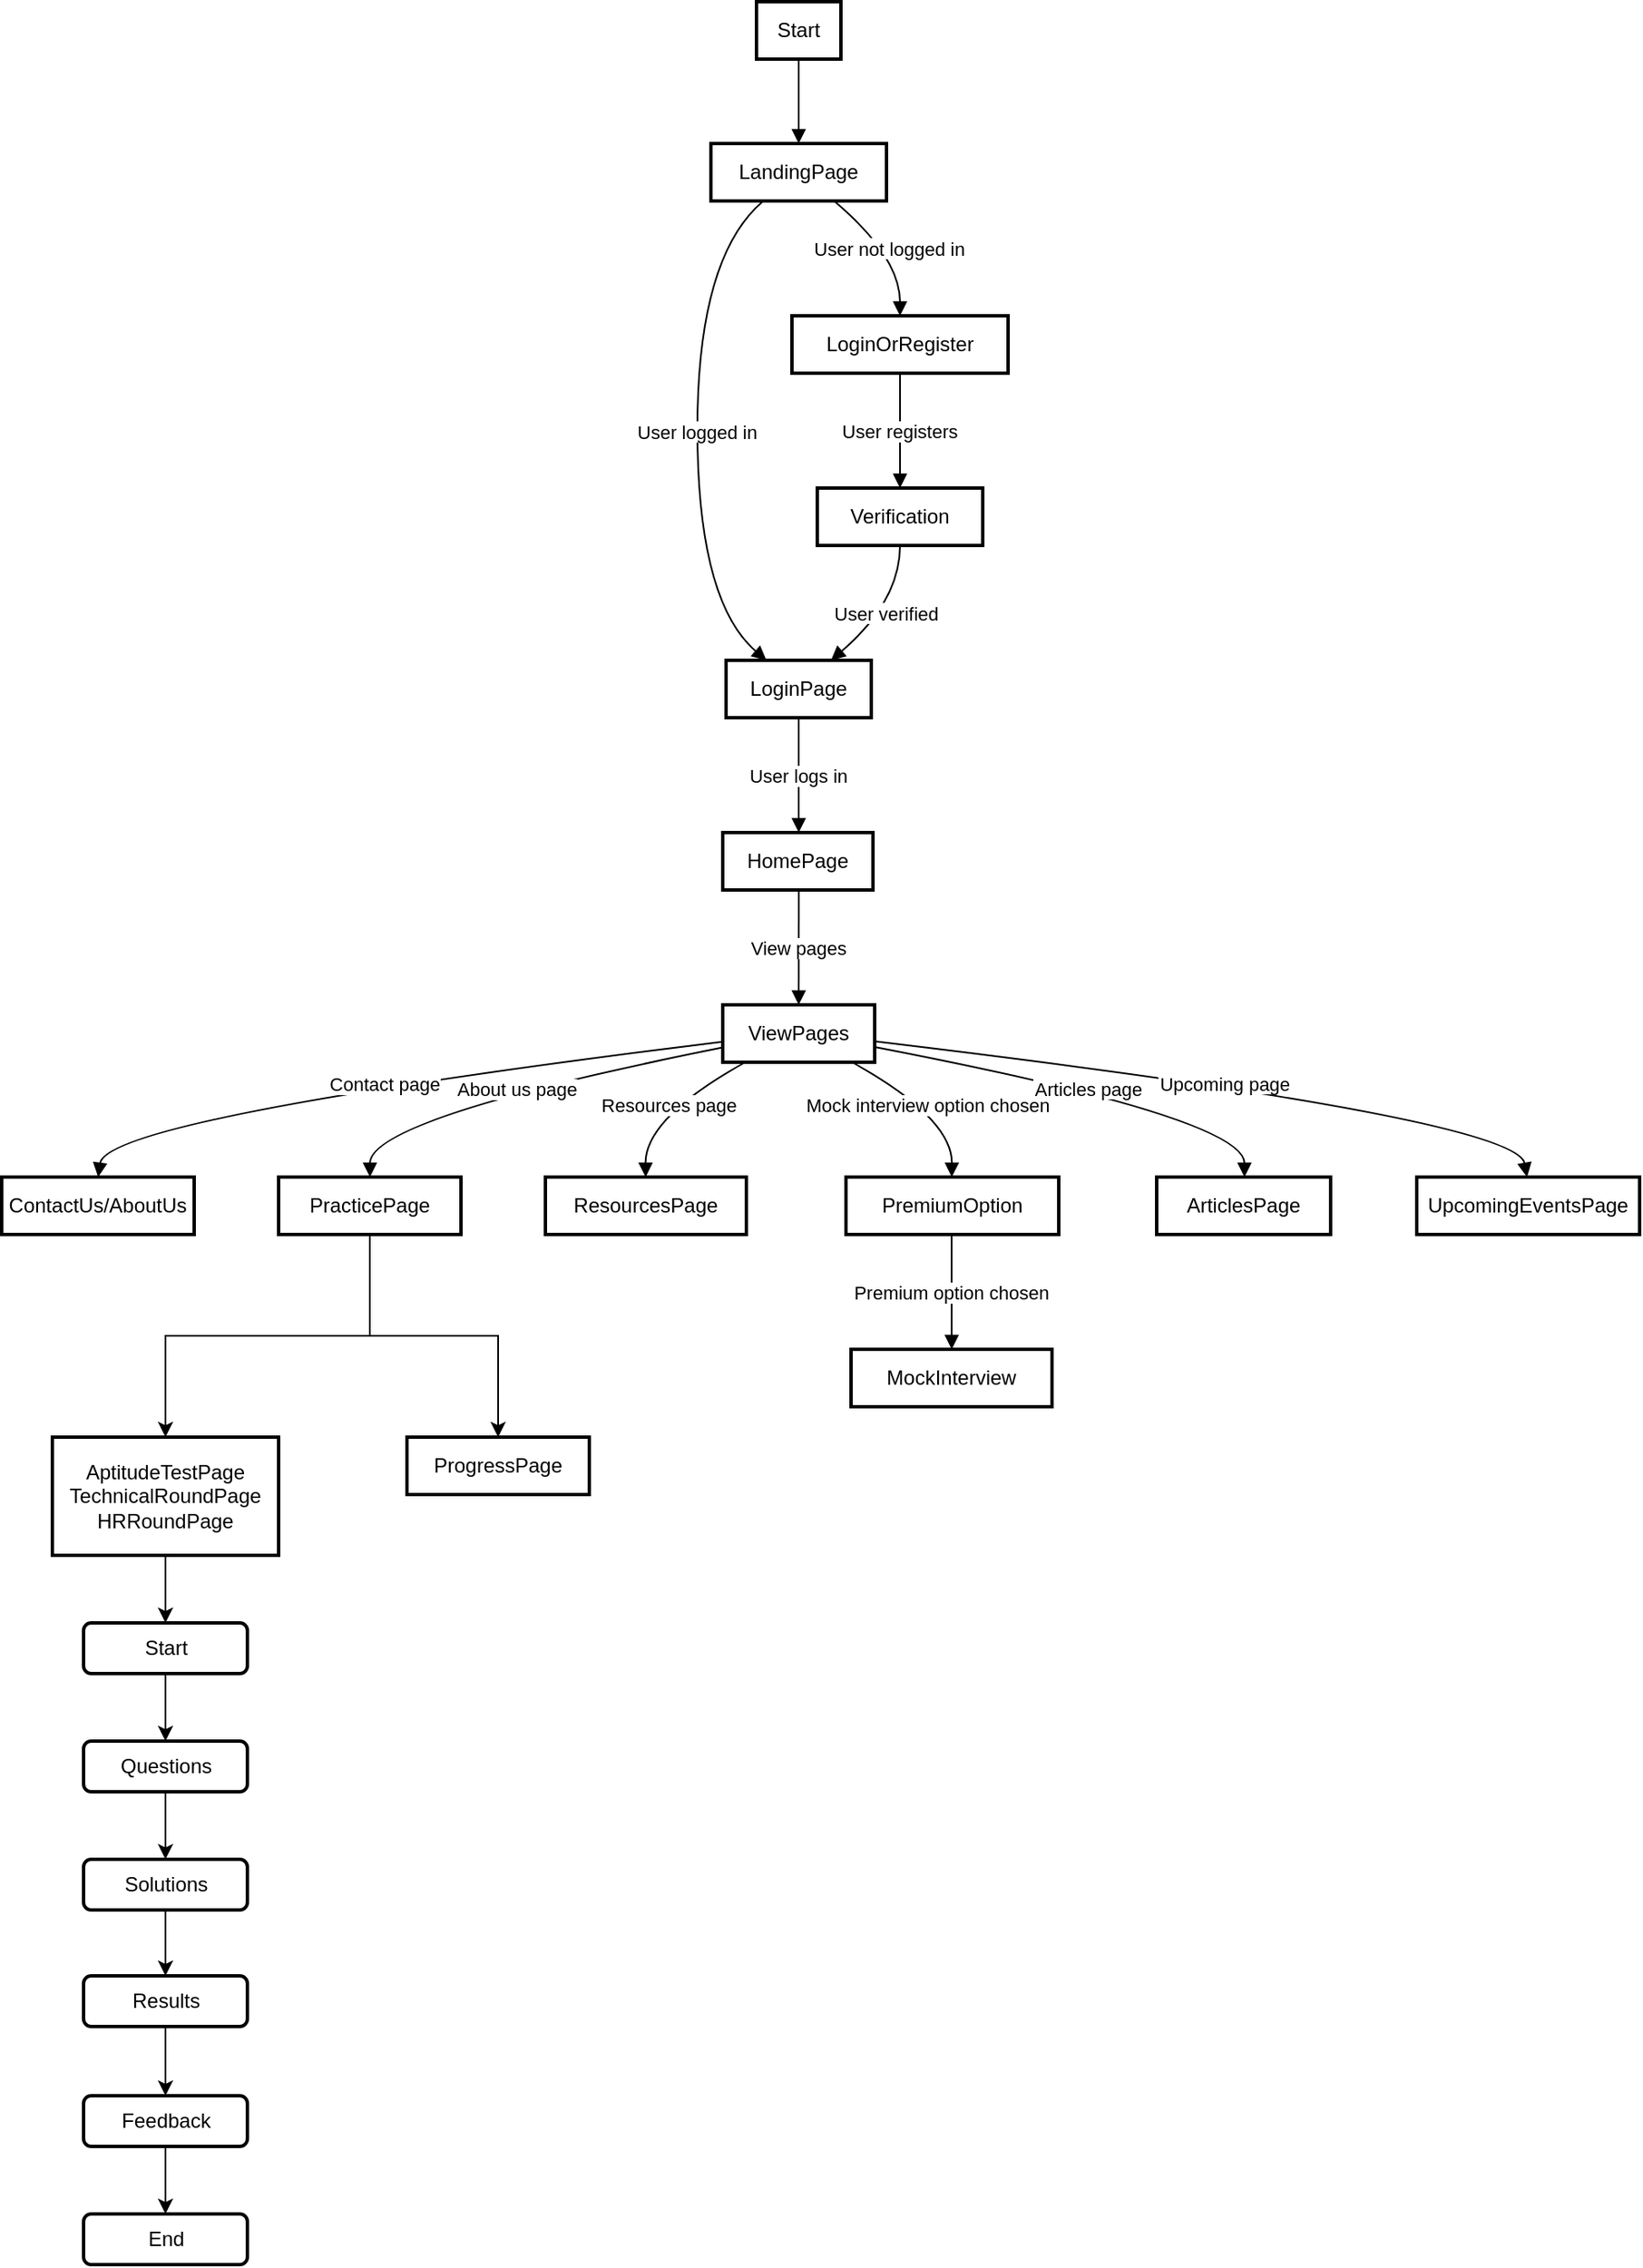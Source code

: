 <mxfile version="22.1.11" type="github">
  <diagram name="Page-1" id="7p6C2ZMpsLzZTy_R0EX8">
    <mxGraphModel dx="2947" dy="2513" grid="1" gridSize="10" guides="1" tooltips="1" connect="1" arrows="1" fold="1" page="1" pageScale="1" pageWidth="827" pageHeight="1169" math="0" shadow="0">
      <root>
        <mxCell id="0" />
        <mxCell id="1" parent="0" />
        <mxCell id="2" value="Start" style="whiteSpace=wrap;strokeWidth=2;" parent="1" vertex="1">
          <mxGeometry x="437" width="50" height="34" as="geometry" />
        </mxCell>
        <mxCell id="3" value="LandingPage" style="whiteSpace=wrap;strokeWidth=2;" parent="1" vertex="1">
          <mxGeometry x="410" y="84" width="104" height="34" as="geometry" />
        </mxCell>
        <mxCell id="4" value="LoginPage" style="whiteSpace=wrap;strokeWidth=2;" parent="1" vertex="1">
          <mxGeometry x="419" y="390" width="86" height="34" as="geometry" />
        </mxCell>
        <mxCell id="5" value="LoginOrRegister" style="whiteSpace=wrap;strokeWidth=2;" parent="1" vertex="1">
          <mxGeometry x="458" y="186" width="128" height="34" as="geometry" />
        </mxCell>
        <mxCell id="6" value="Verification" style="whiteSpace=wrap;strokeWidth=2;" parent="1" vertex="1">
          <mxGeometry x="473" y="288" width="98" height="34" as="geometry" />
        </mxCell>
        <mxCell id="7" value="HomePage" style="whiteSpace=wrap;strokeWidth=2;" parent="1" vertex="1">
          <mxGeometry x="417" y="492" width="89" height="34" as="geometry" />
        </mxCell>
        <mxCell id="8" value="ViewPages" style="whiteSpace=wrap;strokeWidth=2;" parent="1" vertex="1">
          <mxGeometry x="417" y="594" width="90" height="34" as="geometry" />
        </mxCell>
        <mxCell id="9" value="ContactUs/AboutUs" style="whiteSpace=wrap;strokeWidth=2;" parent="1" vertex="1">
          <mxGeometry x="-10" y="696" width="114" height="34" as="geometry" />
        </mxCell>
        <mxCell id="rAeem945pBQgN4VEBcn2-32" value="" style="edgeStyle=orthogonalEdgeStyle;rounded=0;orthogonalLoop=1;jettySize=auto;html=1;" edge="1" parent="1" source="10" target="rAeem945pBQgN4VEBcn2-31">
          <mxGeometry relative="1" as="geometry" />
        </mxCell>
        <mxCell id="rAeem945pBQgN4VEBcn2-36" value="" style="edgeStyle=orthogonalEdgeStyle;rounded=0;orthogonalLoop=1;jettySize=auto;html=1;" edge="1" parent="1" source="10" target="rAeem945pBQgN4VEBcn2-35">
          <mxGeometry relative="1" as="geometry" />
        </mxCell>
        <mxCell id="10" value="PracticePage" style="whiteSpace=wrap;strokeWidth=2;" parent="1" vertex="1">
          <mxGeometry x="154" y="696" width="108" height="34" as="geometry" />
        </mxCell>
        <mxCell id="11" value="ResourcesPage" style="whiteSpace=wrap;strokeWidth=2;" parent="1" vertex="1">
          <mxGeometry x="312" y="696" width="119" height="34" as="geometry" />
        </mxCell>
        <mxCell id="12" value="PremiumOption" style="whiteSpace=wrap;strokeWidth=2;" parent="1" vertex="1">
          <mxGeometry x="490" y="696" width="126" height="34" as="geometry" />
        </mxCell>
        <mxCell id="13" value="MockInterview" style="whiteSpace=wrap;strokeWidth=2;" parent="1" vertex="1">
          <mxGeometry x="493" y="798" width="119" height="34" as="geometry" />
        </mxCell>
        <mxCell id="14" value="ArticlesPage" style="whiteSpace=wrap;strokeWidth=2;" parent="1" vertex="1">
          <mxGeometry x="674" y="696" width="103" height="34" as="geometry" />
        </mxCell>
        <mxCell id="15" value="UpcomingEventsPage" style="whiteSpace=wrap;strokeWidth=2;" parent="1" vertex="1">
          <mxGeometry x="828" y="696" width="132" height="34" as="geometry" />
        </mxCell>
        <mxCell id="16" value="" style="curved=1;startArrow=none;endArrow=block;exitX=0.5;exitY=0.985;entryX=0.5;entryY=-0.015;" parent="1" source="2" target="3" edge="1">
          <mxGeometry relative="1" as="geometry">
            <Array as="points" />
          </mxGeometry>
        </mxCell>
        <mxCell id="17" value="User logged in" style="curved=1;startArrow=none;endArrow=block;exitX=0.31;exitY=0.971;entryX=0.271;entryY=-0.015;" parent="1" source="3" target="4" edge="1">
          <mxGeometry relative="1" as="geometry">
            <Array as="points">
              <mxPoint x="402" y="151" />
              <mxPoint x="402" y="355" />
            </Array>
          </mxGeometry>
        </mxCell>
        <mxCell id="18" value="User not logged in" style="curved=1;startArrow=none;endArrow=block;exitX=0.69;exitY=0.971;entryX=0.5;entryY=-0.015;" parent="1" source="3" target="5" edge="1">
          <mxGeometry relative="1" as="geometry">
            <Array as="points">
              <mxPoint x="522" y="151" />
            </Array>
          </mxGeometry>
        </mxCell>
        <mxCell id="19" value="User registers" style="curved=1;startArrow=none;endArrow=block;exitX=0.5;exitY=0.971;entryX=0.5;entryY=-0.015;" parent="1" source="5" target="6" edge="1">
          <mxGeometry relative="1" as="geometry">
            <Array as="points" />
          </mxGeometry>
        </mxCell>
        <mxCell id="20" value="User verified" style="curved=1;startArrow=none;endArrow=block;exitX=0.5;exitY=0.971;entryX=0.729;entryY=-0.015;" parent="1" source="6" target="4" edge="1">
          <mxGeometry relative="1" as="geometry">
            <Array as="points">
              <mxPoint x="522" y="355" />
            </Array>
          </mxGeometry>
        </mxCell>
        <mxCell id="21" value="User logs in" style="curved=1;startArrow=none;endArrow=block;exitX=0.5;exitY=0.971;entryX=0.506;entryY=-0.015;" parent="1" source="4" target="7" edge="1">
          <mxGeometry relative="1" as="geometry">
            <Array as="points" />
          </mxGeometry>
        </mxCell>
        <mxCell id="22" value="View pages" style="curved=1;startArrow=none;endArrow=block;exitX=0.506;exitY=0.971;entryX=0.5;entryY=-0.015;" parent="1" source="7" target="8" edge="1">
          <mxGeometry relative="1" as="geometry">
            <Array as="points" />
          </mxGeometry>
        </mxCell>
        <mxCell id="23" value="Contact page" style="curved=1;startArrow=none;endArrow=block;exitX=0.002;exitY=0.642;entryX=0.501;entryY=-0.015;" parent="1" source="8" target="9" edge="1">
          <mxGeometry relative="1" as="geometry">
            <Array as="points">
              <mxPoint x="52" y="661" />
            </Array>
          </mxGeometry>
        </mxCell>
        <mxCell id="24" value="About us page" style="curved=1;startArrow=none;endArrow=block;exitX=0.002;exitY=0.743;entryX=0.501;entryY=-0.015;" parent="1" source="8" target="10" edge="1">
          <mxGeometry relative="1" as="geometry">
            <Array as="points">
              <mxPoint x="208" y="661" />
            </Array>
          </mxGeometry>
        </mxCell>
        <mxCell id="25" value="Resources page" style="curved=1;startArrow=none;endArrow=block;exitX=0.169;exitY=0.971;entryX=0.499;entryY=-0.015;" parent="1" source="8" target="11" edge="1">
          <mxGeometry relative="1" as="geometry">
            <Array as="points">
              <mxPoint x="371" y="661" />
            </Array>
          </mxGeometry>
        </mxCell>
        <mxCell id="26" value="Mock interview option chosen" style="curved=1;startArrow=none;endArrow=block;exitX=0.831;exitY=0.971;entryX=0.497;entryY=-0.015;" parent="1" source="8" target="12" edge="1">
          <mxGeometry relative="1" as="geometry">
            <Array as="points">
              <mxPoint x="553" y="661" />
            </Array>
          </mxGeometry>
        </mxCell>
        <mxCell id="27" value="Premium option chosen" style="curved=1;startArrow=none;endArrow=block;exitX=0.497;exitY=0.971;entryX=0.501;entryY=-0.015;" parent="1" source="12" target="13" edge="1">
          <mxGeometry relative="1" as="geometry">
            <Array as="points" />
          </mxGeometry>
        </mxCell>
        <mxCell id="28" value="Articles page" style="curved=1;startArrow=none;endArrow=block;exitX=0.998;exitY=0.733;entryX=0.505;entryY=-0.015;" parent="1" source="8" target="14" edge="1">
          <mxGeometry relative="1" as="geometry">
            <Array as="points">
              <mxPoint x="726" y="661" />
            </Array>
          </mxGeometry>
        </mxCell>
        <mxCell id="29" value="Upcoming page" style="curved=1;startArrow=none;endArrow=block;exitX=0.998;exitY=0.636;entryX=0.495;entryY=-0.015;" parent="1" source="8" target="15" edge="1">
          <mxGeometry relative="1" as="geometry">
            <Array as="points">
              <mxPoint x="887" y="661" />
            </Array>
          </mxGeometry>
        </mxCell>
        <mxCell id="rAeem945pBQgN4VEBcn2-42" value="" style="edgeStyle=orthogonalEdgeStyle;rounded=0;orthogonalLoop=1;jettySize=auto;html=1;" edge="1" parent="1" source="rAeem945pBQgN4VEBcn2-31" target="rAeem945pBQgN4VEBcn2-41">
          <mxGeometry relative="1" as="geometry" />
        </mxCell>
        <mxCell id="rAeem945pBQgN4VEBcn2-31" value="AptitudeTestPage&#xa;TechnicalRoundPage&#xa;HRRoundPage" style="whiteSpace=wrap;strokeWidth=2;" vertex="1" parent="1">
          <mxGeometry x="20" y="850" width="134" height="70" as="geometry" />
        </mxCell>
        <mxCell id="rAeem945pBQgN4VEBcn2-35" value="ProgressPage" style="whiteSpace=wrap;strokeWidth=2;" vertex="1" parent="1">
          <mxGeometry x="230" y="850" width="108" height="34" as="geometry" />
        </mxCell>
        <mxCell id="rAeem945pBQgN4VEBcn2-44" value="" style="edgeStyle=orthogonalEdgeStyle;rounded=0;orthogonalLoop=1;jettySize=auto;html=1;" edge="1" parent="1" source="rAeem945pBQgN4VEBcn2-41" target="rAeem945pBQgN4VEBcn2-43">
          <mxGeometry relative="1" as="geometry" />
        </mxCell>
        <mxCell id="rAeem945pBQgN4VEBcn2-41" value="Start" style="rounded=1;whiteSpace=wrap;html=1;strokeWidth=2;" vertex="1" parent="1">
          <mxGeometry x="38.5" y="960" width="97" height="30" as="geometry" />
        </mxCell>
        <mxCell id="rAeem945pBQgN4VEBcn2-46" value="" style="edgeStyle=orthogonalEdgeStyle;rounded=0;orthogonalLoop=1;jettySize=auto;html=1;" edge="1" parent="1" source="rAeem945pBQgN4VEBcn2-43" target="rAeem945pBQgN4VEBcn2-45">
          <mxGeometry relative="1" as="geometry" />
        </mxCell>
        <mxCell id="rAeem945pBQgN4VEBcn2-43" value="Questions" style="rounded=1;whiteSpace=wrap;html=1;strokeWidth=2;" vertex="1" parent="1">
          <mxGeometry x="38.5" y="1030" width="97" height="30" as="geometry" />
        </mxCell>
        <mxCell id="rAeem945pBQgN4VEBcn2-48" value="" style="edgeStyle=orthogonalEdgeStyle;rounded=0;orthogonalLoop=1;jettySize=auto;html=1;" edge="1" parent="1" source="rAeem945pBQgN4VEBcn2-45" target="rAeem945pBQgN4VEBcn2-47">
          <mxGeometry relative="1" as="geometry" />
        </mxCell>
        <mxCell id="rAeem945pBQgN4VEBcn2-45" value="Solutions" style="rounded=1;whiteSpace=wrap;html=1;strokeWidth=2;" vertex="1" parent="1">
          <mxGeometry x="38.5" y="1100" width="97" height="30" as="geometry" />
        </mxCell>
        <mxCell id="rAeem945pBQgN4VEBcn2-50" value="" style="edgeStyle=orthogonalEdgeStyle;rounded=0;orthogonalLoop=1;jettySize=auto;html=1;" edge="1" parent="1" source="rAeem945pBQgN4VEBcn2-47" target="rAeem945pBQgN4VEBcn2-49">
          <mxGeometry relative="1" as="geometry" />
        </mxCell>
        <mxCell id="rAeem945pBQgN4VEBcn2-47" value="Results" style="rounded=1;whiteSpace=wrap;html=1;strokeWidth=2;" vertex="1" parent="1">
          <mxGeometry x="38.5" y="1169" width="97" height="30" as="geometry" />
        </mxCell>
        <mxCell id="rAeem945pBQgN4VEBcn2-52" value="" style="edgeStyle=orthogonalEdgeStyle;rounded=0;orthogonalLoop=1;jettySize=auto;html=1;" edge="1" parent="1" source="rAeem945pBQgN4VEBcn2-49" target="rAeem945pBQgN4VEBcn2-51">
          <mxGeometry relative="1" as="geometry" />
        </mxCell>
        <mxCell id="rAeem945pBQgN4VEBcn2-49" value="Feedback" style="rounded=1;whiteSpace=wrap;html=1;strokeWidth=2;" vertex="1" parent="1">
          <mxGeometry x="38.5" y="1240" width="97" height="30" as="geometry" />
        </mxCell>
        <mxCell id="rAeem945pBQgN4VEBcn2-51" value="End" style="rounded=1;whiteSpace=wrap;html=1;strokeWidth=2;" vertex="1" parent="1">
          <mxGeometry x="38.5" y="1310" width="97" height="30" as="geometry" />
        </mxCell>
      </root>
    </mxGraphModel>
  </diagram>
</mxfile>
